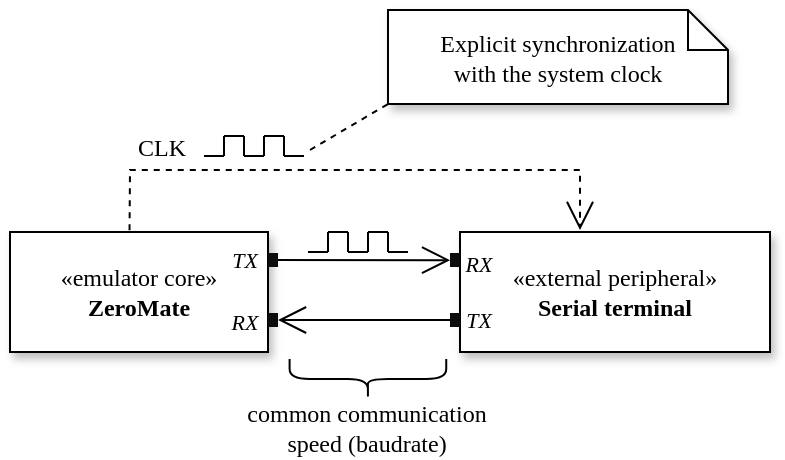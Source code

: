 <mxfile version="21.6.8" type="device">
  <diagram name="Page-1" id="YtdFWHD1lbAQVv9jTk-D">
    <mxGraphModel dx="714" dy="423" grid="1" gridSize="10" guides="1" tooltips="1" connect="1" arrows="1" fold="1" page="1" pageScale="1" pageWidth="850" pageHeight="1100" math="0" shadow="0">
      <root>
        <mxCell id="0" />
        <mxCell id="1" parent="0" />
        <mxCell id="86OKUaCmGIZLVNOMINpg-1" value="«external peripheral»&lt;br&gt;&lt;b&gt;Serial terminal&lt;/b&gt;" style="html=1;whiteSpace=wrap;fontFamily=Computer Modern;shadow=1;" parent="1" vertex="1">
          <mxGeometry x="415" y="181" width="155" height="60" as="geometry" />
        </mxCell>
        <mxCell id="86OKUaCmGIZLVNOMINpg-2" value="«emulator core»&lt;br&gt;&lt;b&gt;ZeroMate&lt;/b&gt;" style="html=1;whiteSpace=wrap;fontFamily=Computer Modern;shadow=1;" parent="1" vertex="1">
          <mxGeometry x="190" y="181" width="129" height="60" as="geometry" />
        </mxCell>
        <mxCell id="86OKUaCmGIZLVNOMINpg-3" value="" style="endArrow=open;endFill=1;endSize=12;html=1;rounded=0;fontFamily=Computer Modern;exitX=1;exitY=0.25;exitDx=0;exitDy=0;entryX=0.013;entryY=0.514;entryDx=0;entryDy=0;entryPerimeter=0;" parent="1" target="86OKUaCmGIZLVNOMINpg-11" edge="1">
          <mxGeometry width="160" relative="1" as="geometry">
            <mxPoint x="319" y="195" as="sourcePoint" />
            <mxPoint x="410" y="195" as="targetPoint" />
          </mxGeometry>
        </mxCell>
        <mxCell id="86OKUaCmGIZLVNOMINpg-4" value="RX" style="edgeLabel;html=1;align=center;verticalAlign=middle;resizable=0;points=[];fontFamily=Computer Modern;fontStyle=2" parent="1" vertex="1" connectable="0">
          <mxGeometry x="430" y="198.5" as="geometry">
            <mxPoint x="-6" y="-2" as="offset" />
          </mxGeometry>
        </mxCell>
        <mxCell id="86OKUaCmGIZLVNOMINpg-5" value="RX" style="edgeLabel;html=1;align=center;verticalAlign=middle;resizable=0;points=[];fontFamily=Computer Modern;fontStyle=2" parent="1" vertex="1" connectable="0">
          <mxGeometry x="307.003" y="226" as="geometry" />
        </mxCell>
        <mxCell id="86OKUaCmGIZLVNOMINpg-6" value="TX" style="edgeLabel;html=1;align=center;verticalAlign=middle;resizable=0;points=[];fontFamily=Computer Modern;fontStyle=2" parent="1" vertex="1" connectable="0">
          <mxGeometry x="423.503" y="225" as="geometry" />
        </mxCell>
        <mxCell id="86OKUaCmGIZLVNOMINpg-7" value="" style="endArrow=open;endFill=1;endSize=12;html=1;rounded=0;fontFamily=Computer Modern;exitX=0.119;exitY=0.502;exitDx=0;exitDy=0;entryX=1;entryY=0.5;entryDx=0;entryDy=0;exitPerimeter=0;" parent="1" source="86OKUaCmGIZLVNOMINpg-10" edge="1">
          <mxGeometry width="160" relative="1" as="geometry">
            <mxPoint x="415" y="225" as="sourcePoint" />
            <mxPoint x="324.0" y="225" as="targetPoint" />
          </mxGeometry>
        </mxCell>
        <mxCell id="86OKUaCmGIZLVNOMINpg-8" value="" style="endArrow=open;endFill=1;endSize=12;html=1;rounded=0;fontFamily=Computer Modern;exitX=0;exitY=0.75;exitDx=0;exitDy=0;entryX=1;entryY=0.5;entryDx=0;entryDy=0;" parent="1" edge="1">
          <mxGeometry width="160" relative="1" as="geometry">
            <mxPoint x="415" y="225" as="sourcePoint" />
            <mxPoint x="415" y="225" as="targetPoint" />
          </mxGeometry>
        </mxCell>
        <mxCell id="86OKUaCmGIZLVNOMINpg-9" value="" style="verticalLabelPosition=bottom;verticalAlign=top;html=1;shape=mxgraph.basic.rect;fillColor2=none;strokeWidth=1;size=20;indent=5;strokeColor=none;fillColor=#0D0D0D;fontFamily=Computer Modern;" parent="1" vertex="1">
          <mxGeometry x="319" y="221.5" width="5" height="7" as="geometry" />
        </mxCell>
        <mxCell id="86OKUaCmGIZLVNOMINpg-10" value="" style="verticalLabelPosition=bottom;verticalAlign=top;html=1;shape=mxgraph.basic.rect;fillColor2=none;strokeWidth=1;size=20;indent=5;strokeColor=none;fillColor=#0D0D0D;fontFamily=Computer Modern;" parent="1" vertex="1">
          <mxGeometry x="410" y="221.5" width="5" height="7" as="geometry" />
        </mxCell>
        <mxCell id="86OKUaCmGIZLVNOMINpg-11" value="" style="verticalLabelPosition=bottom;verticalAlign=top;html=1;shape=mxgraph.basic.rect;fillColor2=none;strokeWidth=1;size=20;indent=5;strokeColor=none;fillColor=#0D0D0D;fontFamily=Computer Modern;" parent="1" vertex="1">
          <mxGeometry x="410" y="191.5" width="5" height="7" as="geometry" />
        </mxCell>
        <mxCell id="86OKUaCmGIZLVNOMINpg-12" value="" style="verticalLabelPosition=bottom;verticalAlign=top;html=1;shape=mxgraph.basic.rect;fillColor2=none;strokeWidth=1;size=20;indent=5;strokeColor=none;fillColor=#0D0D0D;fontFamily=Computer Modern;" parent="1" vertex="1">
          <mxGeometry x="319" y="191.5" width="5" height="7" as="geometry" />
        </mxCell>
        <mxCell id="86OKUaCmGIZLVNOMINpg-13" value="TX" style="edgeLabel;html=1;align=center;verticalAlign=middle;resizable=0;points=[];fontFamily=Computer Modern;fontStyle=2" parent="1" vertex="1" connectable="0">
          <mxGeometry x="307.003" y="195" as="geometry" />
        </mxCell>
        <mxCell id="86OKUaCmGIZLVNOMINpg-14" value="" style="group;fontFamily=Computer Modern;" parent="1" vertex="1" connectable="0">
          <mxGeometry x="339" y="181" width="40" height="10" as="geometry" />
        </mxCell>
        <mxCell id="86OKUaCmGIZLVNOMINpg-15" value="" style="endArrow=none;endFill=0;endSize=12;html=1;rounded=0;fontFamily=Computer Modern;" parent="86OKUaCmGIZLVNOMINpg-14" edge="1">
          <mxGeometry width="160" relative="1" as="geometry">
            <mxPoint y="10" as="sourcePoint" />
            <mxPoint x="10" y="10" as="targetPoint" />
          </mxGeometry>
        </mxCell>
        <mxCell id="86OKUaCmGIZLVNOMINpg-16" value="" style="endArrow=none;endFill=0;endSize=12;html=1;rounded=0;fontFamily=Computer Modern;" parent="86OKUaCmGIZLVNOMINpg-14" edge="1">
          <mxGeometry width="160" relative="1" as="geometry">
            <mxPoint x="10" as="sourcePoint" />
            <mxPoint x="20" as="targetPoint" />
          </mxGeometry>
        </mxCell>
        <mxCell id="86OKUaCmGIZLVNOMINpg-17" value="" style="endArrow=none;endFill=0;endSize=12;html=1;rounded=0;fontFamily=Computer Modern;" parent="86OKUaCmGIZLVNOMINpg-14" edge="1">
          <mxGeometry width="160" relative="1" as="geometry">
            <mxPoint x="10" y="10" as="sourcePoint" />
            <mxPoint x="10" as="targetPoint" />
          </mxGeometry>
        </mxCell>
        <mxCell id="86OKUaCmGIZLVNOMINpg-18" value="" style="endArrow=none;endFill=0;endSize=12;html=1;rounded=0;fontFamily=Computer Modern;" parent="86OKUaCmGIZLVNOMINpg-14" edge="1">
          <mxGeometry width="160" relative="1" as="geometry">
            <mxPoint x="20" y="10" as="sourcePoint" />
            <mxPoint x="20" as="targetPoint" />
          </mxGeometry>
        </mxCell>
        <mxCell id="86OKUaCmGIZLVNOMINpg-19" value="" style="endArrow=none;endFill=0;endSize=12;html=1;rounded=0;fontFamily=Computer Modern;" parent="86OKUaCmGIZLVNOMINpg-14" edge="1">
          <mxGeometry width="160" relative="1" as="geometry">
            <mxPoint x="20" y="10" as="sourcePoint" />
            <mxPoint x="30" y="10" as="targetPoint" />
          </mxGeometry>
        </mxCell>
        <mxCell id="86OKUaCmGIZLVNOMINpg-20" value="" style="endArrow=none;endFill=0;endSize=12;html=1;rounded=0;fontFamily=Computer Modern;" parent="86OKUaCmGIZLVNOMINpg-14" edge="1">
          <mxGeometry width="160" relative="1" as="geometry">
            <mxPoint x="30" as="sourcePoint" />
            <mxPoint x="40" as="targetPoint" />
          </mxGeometry>
        </mxCell>
        <mxCell id="86OKUaCmGIZLVNOMINpg-21" value="" style="endArrow=none;endFill=0;endSize=12;html=1;rounded=0;fontFamily=Computer Modern;" parent="86OKUaCmGIZLVNOMINpg-14" edge="1">
          <mxGeometry width="160" relative="1" as="geometry">
            <mxPoint x="30" y="10" as="sourcePoint" />
            <mxPoint x="30" as="targetPoint" />
          </mxGeometry>
        </mxCell>
        <mxCell id="86OKUaCmGIZLVNOMINpg-22" value="" style="endArrow=none;endFill=0;endSize=12;html=1;rounded=0;fontFamily=Computer Modern;" parent="86OKUaCmGIZLVNOMINpg-14" edge="1">
          <mxGeometry width="160" relative="1" as="geometry">
            <mxPoint x="40" y="10" as="sourcePoint" />
            <mxPoint x="40" as="targetPoint" />
          </mxGeometry>
        </mxCell>
        <mxCell id="86OKUaCmGIZLVNOMINpg-23" value="" style="endArrow=none;endFill=0;endSize=12;html=1;rounded=0;fontFamily=Computer Modern;" parent="86OKUaCmGIZLVNOMINpg-14" edge="1">
          <mxGeometry width="160" relative="1" as="geometry">
            <mxPoint x="44" y="10" as="sourcePoint" />
            <mxPoint x="50" y="10" as="targetPoint" />
            <Array as="points">
              <mxPoint x="40" y="10" />
            </Array>
          </mxGeometry>
        </mxCell>
        <mxCell id="86OKUaCmGIZLVNOMINpg-24" value="" style="endArrow=open;endFill=1;endSize=12;html=1;rounded=0;fontFamily=Computer Modern;exitX=0.423;exitY=0.002;exitDx=0;exitDy=0;entryX=0.5;entryY=0;entryDx=0;entryDy=0;exitPerimeter=0;dashed=1;" parent="1" edge="1">
          <mxGeometry width="160" relative="1" as="geometry">
            <mxPoint x="249.76" y="180.12" as="sourcePoint" />
            <mxPoint x="475" y="180" as="targetPoint" />
            <Array as="points">
              <mxPoint x="250" y="150" />
              <mxPoint x="475" y="150" />
            </Array>
          </mxGeometry>
        </mxCell>
        <mxCell id="86OKUaCmGIZLVNOMINpg-25" value="CLK" style="text;html=1;strokeColor=none;fillColor=none;align=center;verticalAlign=middle;whiteSpace=wrap;rounded=0;fontFamily=Computer Modern;" parent="1" vertex="1">
          <mxGeometry x="245" y="124" width="42" height="30" as="geometry" />
        </mxCell>
        <mxCell id="86OKUaCmGIZLVNOMINpg-26" value="" style="group;fontFamily=Computer Modern;" parent="1" vertex="1" connectable="0">
          <mxGeometry x="287" y="133" width="40" height="10" as="geometry" />
        </mxCell>
        <mxCell id="86OKUaCmGIZLVNOMINpg-27" value="" style="endArrow=none;endFill=0;endSize=12;html=1;rounded=0;fontFamily=Computer Modern;" parent="86OKUaCmGIZLVNOMINpg-26" edge="1">
          <mxGeometry width="160" relative="1" as="geometry">
            <mxPoint y="10" as="sourcePoint" />
            <mxPoint x="10" y="10" as="targetPoint" />
          </mxGeometry>
        </mxCell>
        <mxCell id="86OKUaCmGIZLVNOMINpg-28" value="" style="endArrow=none;endFill=0;endSize=12;html=1;rounded=0;fontFamily=Computer Modern;" parent="86OKUaCmGIZLVNOMINpg-26" edge="1">
          <mxGeometry width="160" relative="1" as="geometry">
            <mxPoint x="10" as="sourcePoint" />
            <mxPoint x="20" as="targetPoint" />
          </mxGeometry>
        </mxCell>
        <mxCell id="86OKUaCmGIZLVNOMINpg-29" value="" style="endArrow=none;endFill=0;endSize=12;html=1;rounded=0;fontFamily=Computer Modern;" parent="86OKUaCmGIZLVNOMINpg-26" edge="1">
          <mxGeometry width="160" relative="1" as="geometry">
            <mxPoint x="10" y="10" as="sourcePoint" />
            <mxPoint x="10" as="targetPoint" />
          </mxGeometry>
        </mxCell>
        <mxCell id="86OKUaCmGIZLVNOMINpg-30" value="" style="endArrow=none;endFill=0;endSize=12;html=1;rounded=0;fontFamily=Computer Modern;" parent="86OKUaCmGIZLVNOMINpg-26" edge="1">
          <mxGeometry width="160" relative="1" as="geometry">
            <mxPoint x="20" y="10" as="sourcePoint" />
            <mxPoint x="20" as="targetPoint" />
          </mxGeometry>
        </mxCell>
        <mxCell id="86OKUaCmGIZLVNOMINpg-31" value="" style="endArrow=none;endFill=0;endSize=12;html=1;rounded=0;fontFamily=Computer Modern;" parent="86OKUaCmGIZLVNOMINpg-26" edge="1">
          <mxGeometry width="160" relative="1" as="geometry">
            <mxPoint x="20" y="10" as="sourcePoint" />
            <mxPoint x="30" y="10" as="targetPoint" />
          </mxGeometry>
        </mxCell>
        <mxCell id="86OKUaCmGIZLVNOMINpg-32" value="" style="endArrow=none;endFill=0;endSize=12;html=1;rounded=0;fontFamily=Computer Modern;" parent="86OKUaCmGIZLVNOMINpg-26" edge="1">
          <mxGeometry width="160" relative="1" as="geometry">
            <mxPoint x="30" as="sourcePoint" />
            <mxPoint x="40" as="targetPoint" />
          </mxGeometry>
        </mxCell>
        <mxCell id="86OKUaCmGIZLVNOMINpg-33" value="" style="endArrow=none;endFill=0;endSize=12;html=1;rounded=0;fontFamily=Computer Modern;" parent="86OKUaCmGIZLVNOMINpg-26" edge="1">
          <mxGeometry width="160" relative="1" as="geometry">
            <mxPoint x="30" y="10" as="sourcePoint" />
            <mxPoint x="30" as="targetPoint" />
          </mxGeometry>
        </mxCell>
        <mxCell id="86OKUaCmGIZLVNOMINpg-34" value="" style="endArrow=none;endFill=0;endSize=12;html=1;rounded=0;fontFamily=Computer Modern;" parent="86OKUaCmGIZLVNOMINpg-26" edge="1">
          <mxGeometry width="160" relative="1" as="geometry">
            <mxPoint x="40" y="10" as="sourcePoint" />
            <mxPoint x="40" as="targetPoint" />
          </mxGeometry>
        </mxCell>
        <mxCell id="86OKUaCmGIZLVNOMINpg-35" value="" style="endArrow=none;endFill=0;endSize=12;html=1;rounded=0;fontFamily=Computer Modern;" parent="86OKUaCmGIZLVNOMINpg-26" edge="1">
          <mxGeometry width="160" relative="1" as="geometry">
            <mxPoint x="44" y="10" as="sourcePoint" />
            <mxPoint x="50" y="10" as="targetPoint" />
            <Array as="points">
              <mxPoint x="40" y="10" />
            </Array>
          </mxGeometry>
        </mxCell>
        <mxCell id="86OKUaCmGIZLVNOMINpg-36" value="Explicit synchronization &lt;br&gt;with the system clock" style="shape=note;size=20;whiteSpace=wrap;html=1;shadow=1;fontFamily=Computer Modern;" parent="1" vertex="1">
          <mxGeometry x="379" y="70" width="170" height="47" as="geometry" />
        </mxCell>
        <mxCell id="86OKUaCmGIZLVNOMINpg-37" value="" style="endArrow=none;dashed=1;html=1;rounded=0;entryX=0;entryY=1;entryDx=0;entryDy=0;entryPerimeter=0;fontFamily=Computer Modern;" parent="1" target="86OKUaCmGIZLVNOMINpg-36" edge="1">
          <mxGeometry width="50" height="50" relative="1" as="geometry">
            <mxPoint x="340" y="140" as="sourcePoint" />
            <mxPoint x="410" y="140" as="targetPoint" />
          </mxGeometry>
        </mxCell>
        <mxCell id="SeUTU-Q131YAsZ-s1F9N-2" value="" style="shape=curlyBracket;whiteSpace=wrap;html=1;rounded=1;labelPosition=left;verticalLabelPosition=middle;align=right;verticalAlign=middle;rotation=-90;" vertex="1" parent="1">
          <mxGeometry x="358.96" y="215.34" width="20" height="78.32" as="geometry" />
        </mxCell>
        <mxCell id="SeUTU-Q131YAsZ-s1F9N-3" value="&lt;font face=&quot;Computer Modern&quot;&gt;common communication speed (baudrate)&lt;/font&gt;" style="text;html=1;strokeColor=none;fillColor=none;align=center;verticalAlign=middle;whiteSpace=wrap;rounded=0;" vertex="1" parent="1">
          <mxGeometry x="302.36" y="263.66" width="133.19" height="30" as="geometry" />
        </mxCell>
      </root>
    </mxGraphModel>
  </diagram>
</mxfile>

